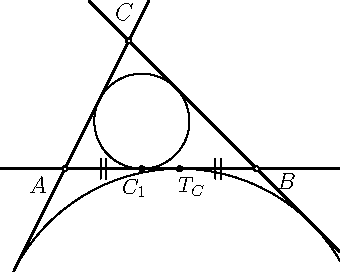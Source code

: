 import geometry;
size(6cm);

// currentcoordsys=cartesiansystem((2,1),i=(1,0.5),j=(-0.25,0.75));
// show(currentcoordsys);

point A=(-1,0), B=(2,0), C=(0,2);

triangle t = triangle(A,B,C);

//label("$A$", "$B$", "$C$", t);
label("$A$","$B$","$C$", t, alignFactor=3, UnFill);

/*
dot("$A$", A, S*1.5+W*2);
label("$B$", t.B, UnFill);
dot("$C$", C);
*/

draw(line(A,B), linewidth(bp));
draw(line(A,C), linewidth(bp));
draw(line(B,C), linewidth(bp));

/* View the definition of circle circle(point,point,point) */
//circle cc=circle(A,B,C);
//draw(cc, blue);
//dot(cc.C, blue);

/* View the definition of circle incircle(point,point,point) */
circle ic=incircle(A,B,C);
draw(ic);
//dot(ic.C, red);

point Ap = intersectionpoints(ic, t.AB)[0];
dot("$C_1$", Ap, S*1.5+W*0.5, fontsize(11));

draw(segment(A, Ap), StickIntervalMarker(1, 2));

/* View the definition of circle excircle(point,point,point) */
circle ec=excircle(A,B,C);
/* View the definition of void clipdraw(picture,Label,path,align,pen,arrowbar,arrowbar,real,real,Label,marker) */
clipdraw(ec);

point A1 = intersectionpoints(ec, t.AB)[0];
dot("$T_C$", A1, S*1.3+E*0.7, fontsize(11));

draw(segment(B, A1), StickIntervalMarker(1, 2));

dot(A, UnFill);
dot(B, UnFill);
dot(C, UnFill);
/*
circle ec=excircle(A,C,B);
clipdraw(ec, green);
dot(ec.C, green);

ec=excircle(C,B,A);
clipdraw(ec, green);
dot(ec.C, green);

dot("G",centroid(A,B,C),NE);
*/
// Enlarge the bounding box of the current picture
draw(box((-2,-1.6), (3.3, 2.3)), invisible);
